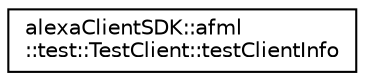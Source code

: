 digraph "Graphical Class Hierarchy"
{
 // LATEX_PDF_SIZE
  edge [fontname="Helvetica",fontsize="10",labelfontname="Helvetica",labelfontsize="10"];
  node [fontname="Helvetica",fontsize="10",shape=record];
  rankdir="LR";
  Node0 [label="alexaClientSDK::afml\l::test::TestClient::testClientInfo",height=0.2,width=0.4,color="black", fillcolor="white", style="filled",URL="$structalexa_client_s_d_k_1_1afml_1_1test_1_1_test_client_1_1test_client_info.html",tooltip=" "];
}
